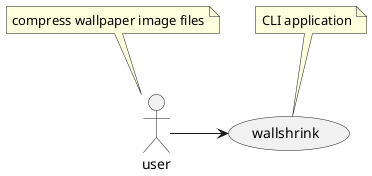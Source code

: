 @startuml Context diagram

actor user
note top: compress wallpaper image files

user -> (wallshrink)
note top: CLI application
